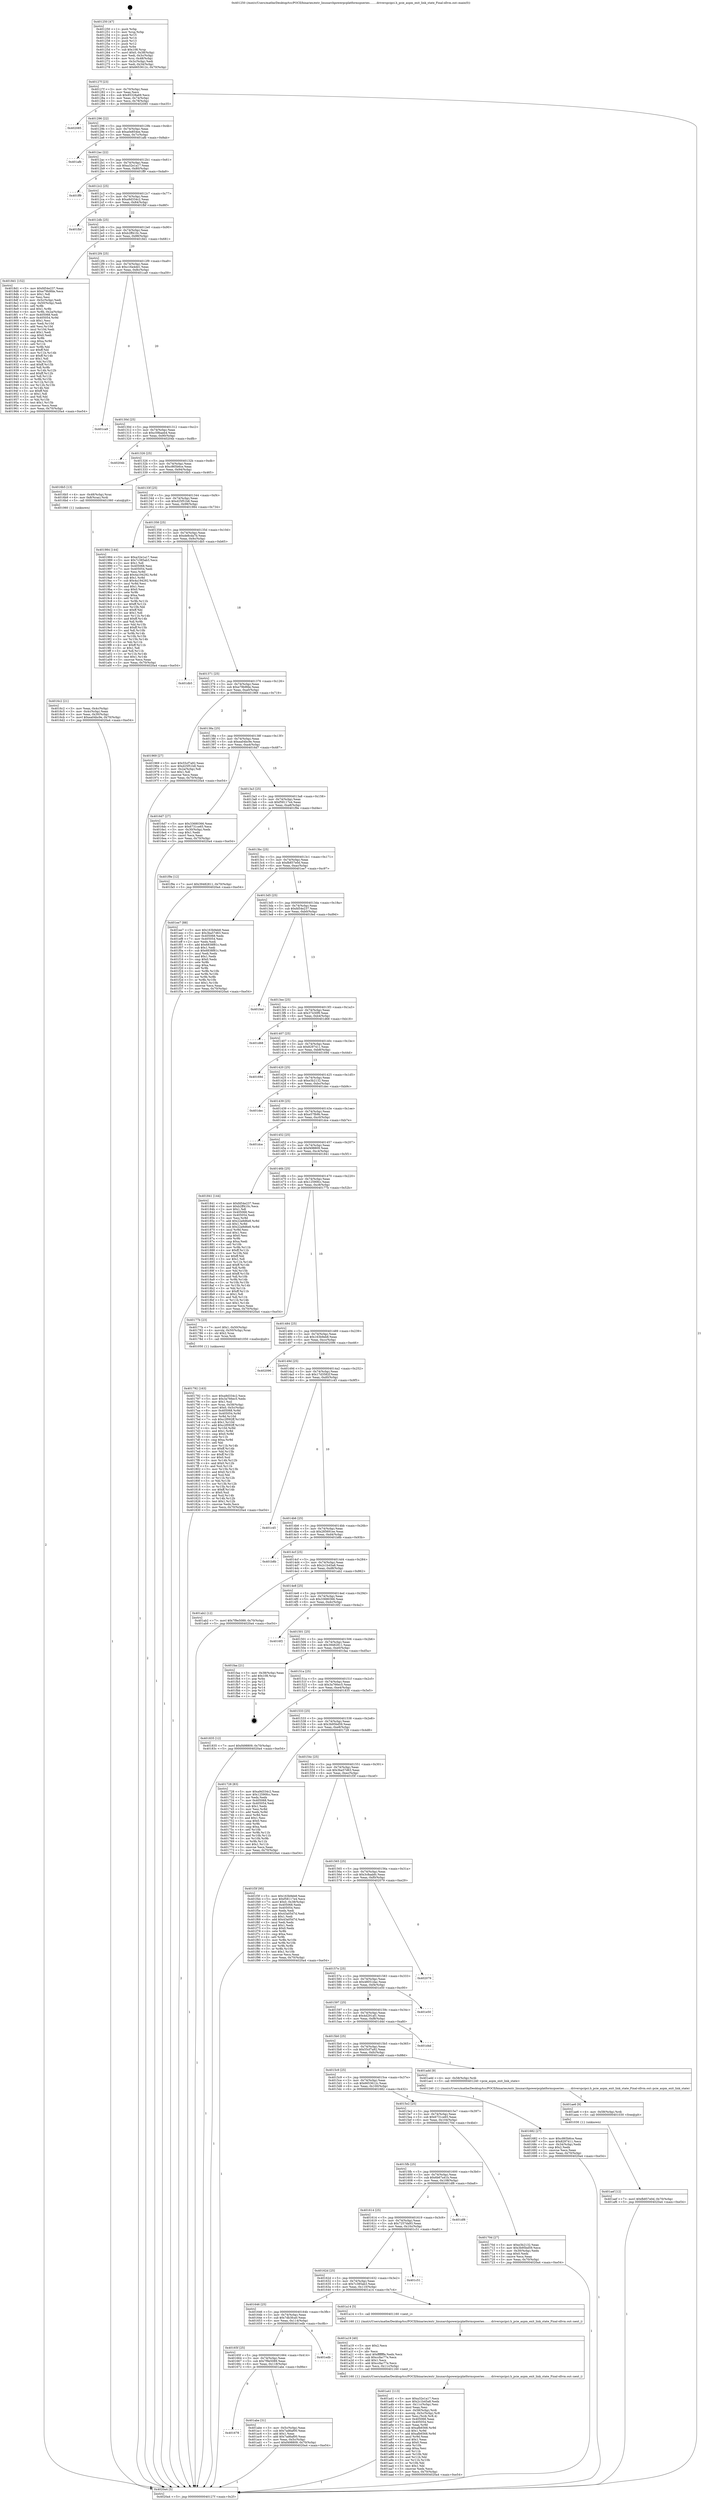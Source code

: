 digraph "0x401250" {
  label = "0x401250 (/mnt/c/Users/mathe/Desktop/tcc/POCII/binaries/extr_linuxarchpowerpcplatformspseries........driverspcipci.h_pcie_aspm_exit_link_state_Final-ollvm.out::main(0))"
  labelloc = "t"
  node[shape=record]

  Entry [label="",width=0.3,height=0.3,shape=circle,fillcolor=black,style=filled]
  "0x40127f" [label="{
     0x40127f [23]\l
     | [instrs]\l
     &nbsp;&nbsp;0x40127f \<+3\>: mov -0x70(%rbp),%eax\l
     &nbsp;&nbsp;0x401282 \<+2\>: mov %eax,%ecx\l
     &nbsp;&nbsp;0x401284 \<+6\>: sub $0x85328a69,%ecx\l
     &nbsp;&nbsp;0x40128a \<+3\>: mov %eax,-0x74(%rbp)\l
     &nbsp;&nbsp;0x40128d \<+3\>: mov %ecx,-0x78(%rbp)\l
     &nbsp;&nbsp;0x401290 \<+6\>: je 0000000000402085 \<main+0xe35\>\l
  }"]
  "0x402085" [label="{
     0x402085\l
  }", style=dashed]
  "0x401296" [label="{
     0x401296 [22]\l
     | [instrs]\l
     &nbsp;&nbsp;0x401296 \<+5\>: jmp 000000000040129b \<main+0x4b\>\l
     &nbsp;&nbsp;0x40129b \<+3\>: mov -0x74(%rbp),%eax\l
     &nbsp;&nbsp;0x40129e \<+5\>: sub $0xa0e854ee,%eax\l
     &nbsp;&nbsp;0x4012a3 \<+3\>: mov %eax,-0x7c(%rbp)\l
     &nbsp;&nbsp;0x4012a6 \<+6\>: je 0000000000401afb \<main+0x8ab\>\l
  }"]
  Exit [label="",width=0.3,height=0.3,shape=circle,fillcolor=black,style=filled,peripheries=2]
  "0x401afb" [label="{
     0x401afb\l
  }", style=dashed]
  "0x4012ac" [label="{
     0x4012ac [22]\l
     | [instrs]\l
     &nbsp;&nbsp;0x4012ac \<+5\>: jmp 00000000004012b1 \<main+0x61\>\l
     &nbsp;&nbsp;0x4012b1 \<+3\>: mov -0x74(%rbp),%eax\l
     &nbsp;&nbsp;0x4012b4 \<+5\>: sub $0xa32e1a17,%eax\l
     &nbsp;&nbsp;0x4012b9 \<+3\>: mov %eax,-0x80(%rbp)\l
     &nbsp;&nbsp;0x4012bc \<+6\>: je 0000000000401ff9 \<main+0xda9\>\l
  }"]
  "0x401aef" [label="{
     0x401aef [12]\l
     | [instrs]\l
     &nbsp;&nbsp;0x401aef \<+7\>: movl $0xfb857e0d,-0x70(%rbp)\l
     &nbsp;&nbsp;0x401af6 \<+5\>: jmp 00000000004020a4 \<main+0xe54\>\l
  }"]
  "0x401ff9" [label="{
     0x401ff9\l
  }", style=dashed]
  "0x4012c2" [label="{
     0x4012c2 [25]\l
     | [instrs]\l
     &nbsp;&nbsp;0x4012c2 \<+5\>: jmp 00000000004012c7 \<main+0x77\>\l
     &nbsp;&nbsp;0x4012c7 \<+3\>: mov -0x74(%rbp),%eax\l
     &nbsp;&nbsp;0x4012ca \<+5\>: sub $0xa9d334c2,%eax\l
     &nbsp;&nbsp;0x4012cf \<+6\>: mov %eax,-0x84(%rbp)\l
     &nbsp;&nbsp;0x4012d5 \<+6\>: je 0000000000401fbf \<main+0xd6f\>\l
  }"]
  "0x401ae6" [label="{
     0x401ae6 [9]\l
     | [instrs]\l
     &nbsp;&nbsp;0x401ae6 \<+4\>: mov -0x58(%rbp),%rdi\l
     &nbsp;&nbsp;0x401aea \<+5\>: call 0000000000401030 \<free@plt\>\l
     | [calls]\l
     &nbsp;&nbsp;0x401030 \{1\} (unknown)\l
  }"]
  "0x401fbf" [label="{
     0x401fbf\l
  }", style=dashed]
  "0x4012db" [label="{
     0x4012db [25]\l
     | [instrs]\l
     &nbsp;&nbsp;0x4012db \<+5\>: jmp 00000000004012e0 \<main+0x90\>\l
     &nbsp;&nbsp;0x4012e0 \<+3\>: mov -0x74(%rbp),%eax\l
     &nbsp;&nbsp;0x4012e3 \<+5\>: sub $0xb2ff410c,%eax\l
     &nbsp;&nbsp;0x4012e8 \<+6\>: mov %eax,-0x88(%rbp)\l
     &nbsp;&nbsp;0x4012ee \<+6\>: je 00000000004018d1 \<main+0x681\>\l
  }"]
  "0x401678" [label="{
     0x401678\l
  }", style=dashed]
  "0x4018d1" [label="{
     0x4018d1 [152]\l
     | [instrs]\l
     &nbsp;&nbsp;0x4018d1 \<+5\>: mov $0xfd54e237,%eax\l
     &nbsp;&nbsp;0x4018d6 \<+5\>: mov $0xe79b9fde,%ecx\l
     &nbsp;&nbsp;0x4018db \<+2\>: mov $0x1,%dl\l
     &nbsp;&nbsp;0x4018dd \<+2\>: xor %esi,%esi\l
     &nbsp;&nbsp;0x4018df \<+3\>: mov -0x5c(%rbp),%edi\l
     &nbsp;&nbsp;0x4018e2 \<+3\>: cmp -0x50(%rbp),%edi\l
     &nbsp;&nbsp;0x4018e5 \<+4\>: setl %r8b\l
     &nbsp;&nbsp;0x4018e9 \<+4\>: and $0x1,%r8b\l
     &nbsp;&nbsp;0x4018ed \<+4\>: mov %r8b,-0x2a(%rbp)\l
     &nbsp;&nbsp;0x4018f1 \<+7\>: mov 0x405068,%edi\l
     &nbsp;&nbsp;0x4018f8 \<+8\>: mov 0x405054,%r9d\l
     &nbsp;&nbsp;0x401900 \<+3\>: sub $0x1,%esi\l
     &nbsp;&nbsp;0x401903 \<+3\>: mov %edi,%r10d\l
     &nbsp;&nbsp;0x401906 \<+3\>: add %esi,%r10d\l
     &nbsp;&nbsp;0x401909 \<+4\>: imul %r10d,%edi\l
     &nbsp;&nbsp;0x40190d \<+3\>: and $0x1,%edi\l
     &nbsp;&nbsp;0x401910 \<+3\>: cmp $0x0,%edi\l
     &nbsp;&nbsp;0x401913 \<+4\>: sete %r8b\l
     &nbsp;&nbsp;0x401917 \<+4\>: cmp $0xa,%r9d\l
     &nbsp;&nbsp;0x40191b \<+4\>: setl %r11b\l
     &nbsp;&nbsp;0x40191f \<+3\>: mov %r8b,%bl\l
     &nbsp;&nbsp;0x401922 \<+3\>: xor $0xff,%bl\l
     &nbsp;&nbsp;0x401925 \<+3\>: mov %r11b,%r14b\l
     &nbsp;&nbsp;0x401928 \<+4\>: xor $0xff,%r14b\l
     &nbsp;&nbsp;0x40192c \<+3\>: xor $0x1,%dl\l
     &nbsp;&nbsp;0x40192f \<+3\>: mov %bl,%r15b\l
     &nbsp;&nbsp;0x401932 \<+4\>: and $0xff,%r15b\l
     &nbsp;&nbsp;0x401936 \<+3\>: and %dl,%r8b\l
     &nbsp;&nbsp;0x401939 \<+3\>: mov %r14b,%r12b\l
     &nbsp;&nbsp;0x40193c \<+4\>: and $0xff,%r12b\l
     &nbsp;&nbsp;0x401940 \<+3\>: and %dl,%r11b\l
     &nbsp;&nbsp;0x401943 \<+3\>: or %r8b,%r15b\l
     &nbsp;&nbsp;0x401946 \<+3\>: or %r11b,%r12b\l
     &nbsp;&nbsp;0x401949 \<+3\>: xor %r12b,%r15b\l
     &nbsp;&nbsp;0x40194c \<+3\>: or %r14b,%bl\l
     &nbsp;&nbsp;0x40194f \<+3\>: xor $0xff,%bl\l
     &nbsp;&nbsp;0x401952 \<+3\>: or $0x1,%dl\l
     &nbsp;&nbsp;0x401955 \<+2\>: and %dl,%bl\l
     &nbsp;&nbsp;0x401957 \<+3\>: or %bl,%r15b\l
     &nbsp;&nbsp;0x40195a \<+4\>: test $0x1,%r15b\l
     &nbsp;&nbsp;0x40195e \<+3\>: cmovne %ecx,%eax\l
     &nbsp;&nbsp;0x401961 \<+3\>: mov %eax,-0x70(%rbp)\l
     &nbsp;&nbsp;0x401964 \<+5\>: jmp 00000000004020a4 \<main+0xe54\>\l
  }"]
  "0x4012f4" [label="{
     0x4012f4 [25]\l
     | [instrs]\l
     &nbsp;&nbsp;0x4012f4 \<+5\>: jmp 00000000004012f9 \<main+0xa9\>\l
     &nbsp;&nbsp;0x4012f9 \<+3\>: mov -0x74(%rbp),%eax\l
     &nbsp;&nbsp;0x4012fc \<+5\>: sub $0xc16a4dd1,%eax\l
     &nbsp;&nbsp;0x401301 \<+6\>: mov %eax,-0x8c(%rbp)\l
     &nbsp;&nbsp;0x401307 \<+6\>: je 0000000000401ca9 \<main+0xa59\>\l
  }"]
  "0x401abe" [label="{
     0x401abe [31]\l
     | [instrs]\l
     &nbsp;&nbsp;0x401abe \<+3\>: mov -0x5c(%rbp),%eax\l
     &nbsp;&nbsp;0x401ac1 \<+5\>: sub $0x7ad6af00,%eax\l
     &nbsp;&nbsp;0x401ac6 \<+3\>: add $0x1,%eax\l
     &nbsp;&nbsp;0x401ac9 \<+5\>: add $0x7ad6af00,%eax\l
     &nbsp;&nbsp;0x401ace \<+3\>: mov %eax,-0x5c(%rbp)\l
     &nbsp;&nbsp;0x401ad1 \<+7\>: movl $0xf498809,-0x70(%rbp)\l
     &nbsp;&nbsp;0x401ad8 \<+5\>: jmp 00000000004020a4 \<main+0xe54\>\l
  }"]
  "0x401ca9" [label="{
     0x401ca9\l
  }", style=dashed]
  "0x40130d" [label="{
     0x40130d [25]\l
     | [instrs]\l
     &nbsp;&nbsp;0x40130d \<+5\>: jmp 0000000000401312 \<main+0xc2\>\l
     &nbsp;&nbsp;0x401312 \<+3\>: mov -0x74(%rbp),%eax\l
     &nbsp;&nbsp;0x401315 \<+5\>: sub $0xc59baeb4,%eax\l
     &nbsp;&nbsp;0x40131a \<+6\>: mov %eax,-0x90(%rbp)\l
     &nbsp;&nbsp;0x401320 \<+6\>: je 000000000040204b \<main+0xdfb\>\l
  }"]
  "0x40165f" [label="{
     0x40165f [25]\l
     | [instrs]\l
     &nbsp;&nbsp;0x40165f \<+5\>: jmp 0000000000401664 \<main+0x414\>\l
     &nbsp;&nbsp;0x401664 \<+3\>: mov -0x74(%rbp),%eax\l
     &nbsp;&nbsp;0x401667 \<+5\>: sub $0x7f9e5089,%eax\l
     &nbsp;&nbsp;0x40166c \<+6\>: mov %eax,-0x118(%rbp)\l
     &nbsp;&nbsp;0x401672 \<+6\>: je 0000000000401abe \<main+0x86e\>\l
  }"]
  "0x40204b" [label="{
     0x40204b\l
  }", style=dashed]
  "0x401326" [label="{
     0x401326 [25]\l
     | [instrs]\l
     &nbsp;&nbsp;0x401326 \<+5\>: jmp 000000000040132b \<main+0xdb\>\l
     &nbsp;&nbsp;0x40132b \<+3\>: mov -0x74(%rbp),%eax\l
     &nbsp;&nbsp;0x40132e \<+5\>: sub $0xc865b6ce,%eax\l
     &nbsp;&nbsp;0x401333 \<+6\>: mov %eax,-0x94(%rbp)\l
     &nbsp;&nbsp;0x401339 \<+6\>: je 00000000004016b5 \<main+0x465\>\l
  }"]
  "0x401edb" [label="{
     0x401edb\l
  }", style=dashed]
  "0x4016b5" [label="{
     0x4016b5 [13]\l
     | [instrs]\l
     &nbsp;&nbsp;0x4016b5 \<+4\>: mov -0x48(%rbp),%rax\l
     &nbsp;&nbsp;0x4016b9 \<+4\>: mov 0x8(%rax),%rdi\l
     &nbsp;&nbsp;0x4016bd \<+5\>: call 0000000000401060 \<atoi@plt\>\l
     | [calls]\l
     &nbsp;&nbsp;0x401060 \{1\} (unknown)\l
  }"]
  "0x40133f" [label="{
     0x40133f [25]\l
     | [instrs]\l
     &nbsp;&nbsp;0x40133f \<+5\>: jmp 0000000000401344 \<main+0xf4\>\l
     &nbsp;&nbsp;0x401344 \<+3\>: mov -0x74(%rbp),%eax\l
     &nbsp;&nbsp;0x401347 \<+5\>: sub $0xd25f51b8,%eax\l
     &nbsp;&nbsp;0x40134c \<+6\>: mov %eax,-0x98(%rbp)\l
     &nbsp;&nbsp;0x401352 \<+6\>: je 0000000000401984 \<main+0x734\>\l
  }"]
  "0x401a41" [label="{
     0x401a41 [113]\l
     | [instrs]\l
     &nbsp;&nbsp;0x401a41 \<+5\>: mov $0xa32e1a17,%ecx\l
     &nbsp;&nbsp;0x401a46 \<+5\>: mov $0x2c1b45a8,%edx\l
     &nbsp;&nbsp;0x401a4b \<+6\>: mov -0x11c(%rbp),%esi\l
     &nbsp;&nbsp;0x401a51 \<+3\>: imul %eax,%esi\l
     &nbsp;&nbsp;0x401a54 \<+4\>: mov -0x58(%rbp),%rdi\l
     &nbsp;&nbsp;0x401a58 \<+4\>: movslq -0x5c(%rbp),%r8\l
     &nbsp;&nbsp;0x401a5c \<+4\>: mov %esi,(%rdi,%r8,4)\l
     &nbsp;&nbsp;0x401a60 \<+7\>: mov 0x405068,%eax\l
     &nbsp;&nbsp;0x401a67 \<+7\>: mov 0x405054,%esi\l
     &nbsp;&nbsp;0x401a6e \<+3\>: mov %eax,%r9d\l
     &nbsp;&nbsp;0x401a71 \<+7\>: sub $0xafb6568,%r9d\l
     &nbsp;&nbsp;0x401a78 \<+4\>: sub $0x1,%r9d\l
     &nbsp;&nbsp;0x401a7c \<+7\>: add $0xafb6568,%r9d\l
     &nbsp;&nbsp;0x401a83 \<+4\>: imul %r9d,%eax\l
     &nbsp;&nbsp;0x401a87 \<+3\>: and $0x1,%eax\l
     &nbsp;&nbsp;0x401a8a \<+3\>: cmp $0x0,%eax\l
     &nbsp;&nbsp;0x401a8d \<+4\>: sete %r10b\l
     &nbsp;&nbsp;0x401a91 \<+3\>: cmp $0xa,%esi\l
     &nbsp;&nbsp;0x401a94 \<+4\>: setl %r11b\l
     &nbsp;&nbsp;0x401a98 \<+3\>: mov %r10b,%bl\l
     &nbsp;&nbsp;0x401a9b \<+3\>: and %r11b,%bl\l
     &nbsp;&nbsp;0x401a9e \<+3\>: xor %r11b,%r10b\l
     &nbsp;&nbsp;0x401aa1 \<+3\>: or %r10b,%bl\l
     &nbsp;&nbsp;0x401aa4 \<+3\>: test $0x1,%bl\l
     &nbsp;&nbsp;0x401aa7 \<+3\>: cmovne %edx,%ecx\l
     &nbsp;&nbsp;0x401aaa \<+3\>: mov %ecx,-0x70(%rbp)\l
     &nbsp;&nbsp;0x401aad \<+5\>: jmp 00000000004020a4 \<main+0xe54\>\l
  }"]
  "0x401984" [label="{
     0x401984 [144]\l
     | [instrs]\l
     &nbsp;&nbsp;0x401984 \<+5\>: mov $0xa32e1a17,%eax\l
     &nbsp;&nbsp;0x401989 \<+5\>: mov $0x7c385ab3,%ecx\l
     &nbsp;&nbsp;0x40198e \<+2\>: mov $0x1,%dl\l
     &nbsp;&nbsp;0x401990 \<+7\>: mov 0x405068,%esi\l
     &nbsp;&nbsp;0x401997 \<+7\>: mov 0x405054,%edi\l
     &nbsp;&nbsp;0x40199e \<+3\>: mov %esi,%r8d\l
     &nbsp;&nbsp;0x4019a1 \<+7\>: add $0x4a194292,%r8d\l
     &nbsp;&nbsp;0x4019a8 \<+4\>: sub $0x1,%r8d\l
     &nbsp;&nbsp;0x4019ac \<+7\>: sub $0x4a194292,%r8d\l
     &nbsp;&nbsp;0x4019b3 \<+4\>: imul %r8d,%esi\l
     &nbsp;&nbsp;0x4019b7 \<+3\>: and $0x1,%esi\l
     &nbsp;&nbsp;0x4019ba \<+3\>: cmp $0x0,%esi\l
     &nbsp;&nbsp;0x4019bd \<+4\>: sete %r9b\l
     &nbsp;&nbsp;0x4019c1 \<+3\>: cmp $0xa,%edi\l
     &nbsp;&nbsp;0x4019c4 \<+4\>: setl %r10b\l
     &nbsp;&nbsp;0x4019c8 \<+3\>: mov %r9b,%r11b\l
     &nbsp;&nbsp;0x4019cb \<+4\>: xor $0xff,%r11b\l
     &nbsp;&nbsp;0x4019cf \<+3\>: mov %r10b,%bl\l
     &nbsp;&nbsp;0x4019d2 \<+3\>: xor $0xff,%bl\l
     &nbsp;&nbsp;0x4019d5 \<+3\>: xor $0x1,%dl\l
     &nbsp;&nbsp;0x4019d8 \<+3\>: mov %r11b,%r14b\l
     &nbsp;&nbsp;0x4019db \<+4\>: and $0xff,%r14b\l
     &nbsp;&nbsp;0x4019df \<+3\>: and %dl,%r9b\l
     &nbsp;&nbsp;0x4019e2 \<+3\>: mov %bl,%r15b\l
     &nbsp;&nbsp;0x4019e5 \<+4\>: and $0xff,%r15b\l
     &nbsp;&nbsp;0x4019e9 \<+3\>: and %dl,%r10b\l
     &nbsp;&nbsp;0x4019ec \<+3\>: or %r9b,%r14b\l
     &nbsp;&nbsp;0x4019ef \<+3\>: or %r10b,%r15b\l
     &nbsp;&nbsp;0x4019f2 \<+3\>: xor %r15b,%r14b\l
     &nbsp;&nbsp;0x4019f5 \<+3\>: or %bl,%r11b\l
     &nbsp;&nbsp;0x4019f8 \<+4\>: xor $0xff,%r11b\l
     &nbsp;&nbsp;0x4019fc \<+3\>: or $0x1,%dl\l
     &nbsp;&nbsp;0x4019ff \<+3\>: and %dl,%r11b\l
     &nbsp;&nbsp;0x401a02 \<+3\>: or %r11b,%r14b\l
     &nbsp;&nbsp;0x401a05 \<+4\>: test $0x1,%r14b\l
     &nbsp;&nbsp;0x401a09 \<+3\>: cmovne %ecx,%eax\l
     &nbsp;&nbsp;0x401a0c \<+3\>: mov %eax,-0x70(%rbp)\l
     &nbsp;&nbsp;0x401a0f \<+5\>: jmp 00000000004020a4 \<main+0xe54\>\l
  }"]
  "0x401358" [label="{
     0x401358 [25]\l
     | [instrs]\l
     &nbsp;&nbsp;0x401358 \<+5\>: jmp 000000000040135d \<main+0x10d\>\l
     &nbsp;&nbsp;0x40135d \<+3\>: mov -0x74(%rbp),%eax\l
     &nbsp;&nbsp;0x401360 \<+5\>: sub $0xde8cda7b,%eax\l
     &nbsp;&nbsp;0x401365 \<+6\>: mov %eax,-0x9c(%rbp)\l
     &nbsp;&nbsp;0x40136b \<+6\>: je 0000000000401db5 \<main+0xb65\>\l
  }"]
  "0x401a19" [label="{
     0x401a19 [40]\l
     | [instrs]\l
     &nbsp;&nbsp;0x401a19 \<+5\>: mov $0x2,%ecx\l
     &nbsp;&nbsp;0x401a1e \<+1\>: cltd\l
     &nbsp;&nbsp;0x401a1f \<+2\>: idiv %ecx\l
     &nbsp;&nbsp;0x401a21 \<+6\>: imul $0xfffffffe,%edx,%ecx\l
     &nbsp;&nbsp;0x401a27 \<+6\>: sub $0xccfac77e,%ecx\l
     &nbsp;&nbsp;0x401a2d \<+3\>: add $0x1,%ecx\l
     &nbsp;&nbsp;0x401a30 \<+6\>: add $0xccfac77e,%ecx\l
     &nbsp;&nbsp;0x401a36 \<+6\>: mov %ecx,-0x11c(%rbp)\l
     &nbsp;&nbsp;0x401a3c \<+5\>: call 0000000000401160 \<next_i\>\l
     | [calls]\l
     &nbsp;&nbsp;0x401160 \{1\} (/mnt/c/Users/mathe/Desktop/tcc/POCII/binaries/extr_linuxarchpowerpcplatformspseries........driverspcipci.h_pcie_aspm_exit_link_state_Final-ollvm.out::next_i)\l
  }"]
  "0x401db5" [label="{
     0x401db5\l
  }", style=dashed]
  "0x401371" [label="{
     0x401371 [25]\l
     | [instrs]\l
     &nbsp;&nbsp;0x401371 \<+5\>: jmp 0000000000401376 \<main+0x126\>\l
     &nbsp;&nbsp;0x401376 \<+3\>: mov -0x74(%rbp),%eax\l
     &nbsp;&nbsp;0x401379 \<+5\>: sub $0xe79b9fde,%eax\l
     &nbsp;&nbsp;0x40137e \<+6\>: mov %eax,-0xa0(%rbp)\l
     &nbsp;&nbsp;0x401384 \<+6\>: je 0000000000401969 \<main+0x719\>\l
  }"]
  "0x401646" [label="{
     0x401646 [25]\l
     | [instrs]\l
     &nbsp;&nbsp;0x401646 \<+5\>: jmp 000000000040164b \<main+0x3fb\>\l
     &nbsp;&nbsp;0x40164b \<+3\>: mov -0x74(%rbp),%eax\l
     &nbsp;&nbsp;0x40164e \<+5\>: sub $0x7db3fca0,%eax\l
     &nbsp;&nbsp;0x401653 \<+6\>: mov %eax,-0x114(%rbp)\l
     &nbsp;&nbsp;0x401659 \<+6\>: je 0000000000401edb \<main+0xc8b\>\l
  }"]
  "0x401969" [label="{
     0x401969 [27]\l
     | [instrs]\l
     &nbsp;&nbsp;0x401969 \<+5\>: mov $0x55cf7a92,%eax\l
     &nbsp;&nbsp;0x40196e \<+5\>: mov $0xd25f51b8,%ecx\l
     &nbsp;&nbsp;0x401973 \<+3\>: mov -0x2a(%rbp),%dl\l
     &nbsp;&nbsp;0x401976 \<+3\>: test $0x1,%dl\l
     &nbsp;&nbsp;0x401979 \<+3\>: cmovne %ecx,%eax\l
     &nbsp;&nbsp;0x40197c \<+3\>: mov %eax,-0x70(%rbp)\l
     &nbsp;&nbsp;0x40197f \<+5\>: jmp 00000000004020a4 \<main+0xe54\>\l
  }"]
  "0x40138a" [label="{
     0x40138a [25]\l
     | [instrs]\l
     &nbsp;&nbsp;0x40138a \<+5\>: jmp 000000000040138f \<main+0x13f\>\l
     &nbsp;&nbsp;0x40138f \<+3\>: mov -0x74(%rbp),%eax\l
     &nbsp;&nbsp;0x401392 \<+5\>: sub $0xea04bc9e,%eax\l
     &nbsp;&nbsp;0x401397 \<+6\>: mov %eax,-0xa4(%rbp)\l
     &nbsp;&nbsp;0x40139d \<+6\>: je 00000000004016d7 \<main+0x487\>\l
  }"]
  "0x401a14" [label="{
     0x401a14 [5]\l
     | [instrs]\l
     &nbsp;&nbsp;0x401a14 \<+5\>: call 0000000000401160 \<next_i\>\l
     | [calls]\l
     &nbsp;&nbsp;0x401160 \{1\} (/mnt/c/Users/mathe/Desktop/tcc/POCII/binaries/extr_linuxarchpowerpcplatformspseries........driverspcipci.h_pcie_aspm_exit_link_state_Final-ollvm.out::next_i)\l
  }"]
  "0x4016d7" [label="{
     0x4016d7 [27]\l
     | [instrs]\l
     &nbsp;&nbsp;0x4016d7 \<+5\>: mov $0x33680366,%eax\l
     &nbsp;&nbsp;0x4016dc \<+5\>: mov $0x6731ce65,%ecx\l
     &nbsp;&nbsp;0x4016e1 \<+3\>: mov -0x30(%rbp),%edx\l
     &nbsp;&nbsp;0x4016e4 \<+3\>: cmp $0x1,%edx\l
     &nbsp;&nbsp;0x4016e7 \<+3\>: cmovl %ecx,%eax\l
     &nbsp;&nbsp;0x4016ea \<+3\>: mov %eax,-0x70(%rbp)\l
     &nbsp;&nbsp;0x4016ed \<+5\>: jmp 00000000004020a4 \<main+0xe54\>\l
  }"]
  "0x4013a3" [label="{
     0x4013a3 [25]\l
     | [instrs]\l
     &nbsp;&nbsp;0x4013a3 \<+5\>: jmp 00000000004013a8 \<main+0x158\>\l
     &nbsp;&nbsp;0x4013a8 \<+3\>: mov -0x74(%rbp),%eax\l
     &nbsp;&nbsp;0x4013ab \<+5\>: sub $0xf58117e4,%eax\l
     &nbsp;&nbsp;0x4013b0 \<+6\>: mov %eax,-0xa8(%rbp)\l
     &nbsp;&nbsp;0x4013b6 \<+6\>: je 0000000000401f9e \<main+0xd4e\>\l
  }"]
  "0x40162d" [label="{
     0x40162d [25]\l
     | [instrs]\l
     &nbsp;&nbsp;0x40162d \<+5\>: jmp 0000000000401632 \<main+0x3e2\>\l
     &nbsp;&nbsp;0x401632 \<+3\>: mov -0x74(%rbp),%eax\l
     &nbsp;&nbsp;0x401635 \<+5\>: sub $0x7c385ab3,%eax\l
     &nbsp;&nbsp;0x40163a \<+6\>: mov %eax,-0x110(%rbp)\l
     &nbsp;&nbsp;0x401640 \<+6\>: je 0000000000401a14 \<main+0x7c4\>\l
  }"]
  "0x401f9e" [label="{
     0x401f9e [12]\l
     | [instrs]\l
     &nbsp;&nbsp;0x401f9e \<+7\>: movl $0x39482811,-0x70(%rbp)\l
     &nbsp;&nbsp;0x401fa5 \<+5\>: jmp 00000000004020a4 \<main+0xe54\>\l
  }"]
  "0x4013bc" [label="{
     0x4013bc [25]\l
     | [instrs]\l
     &nbsp;&nbsp;0x4013bc \<+5\>: jmp 00000000004013c1 \<main+0x171\>\l
     &nbsp;&nbsp;0x4013c1 \<+3\>: mov -0x74(%rbp),%eax\l
     &nbsp;&nbsp;0x4013c4 \<+5\>: sub $0xfb857e0d,%eax\l
     &nbsp;&nbsp;0x4013c9 \<+6\>: mov %eax,-0xac(%rbp)\l
     &nbsp;&nbsp;0x4013cf \<+6\>: je 0000000000401ee7 \<main+0xc97\>\l
  }"]
  "0x401c51" [label="{
     0x401c51\l
  }", style=dashed]
  "0x401ee7" [label="{
     0x401ee7 [88]\l
     | [instrs]\l
     &nbsp;&nbsp;0x401ee7 \<+5\>: mov $0x163b9eb8,%eax\l
     &nbsp;&nbsp;0x401eec \<+5\>: mov $0x3ba57d63,%ecx\l
     &nbsp;&nbsp;0x401ef1 \<+7\>: mov 0x405068,%edx\l
     &nbsp;&nbsp;0x401ef8 \<+7\>: mov 0x405054,%esi\l
     &nbsp;&nbsp;0x401eff \<+2\>: mov %edx,%edi\l
     &nbsp;&nbsp;0x401f01 \<+6\>: add $0x6838f81c,%edi\l
     &nbsp;&nbsp;0x401f07 \<+3\>: sub $0x1,%edi\l
     &nbsp;&nbsp;0x401f0a \<+6\>: sub $0x6838f81c,%edi\l
     &nbsp;&nbsp;0x401f10 \<+3\>: imul %edi,%edx\l
     &nbsp;&nbsp;0x401f13 \<+3\>: and $0x1,%edx\l
     &nbsp;&nbsp;0x401f16 \<+3\>: cmp $0x0,%edx\l
     &nbsp;&nbsp;0x401f19 \<+4\>: sete %r8b\l
     &nbsp;&nbsp;0x401f1d \<+3\>: cmp $0xa,%esi\l
     &nbsp;&nbsp;0x401f20 \<+4\>: setl %r9b\l
     &nbsp;&nbsp;0x401f24 \<+3\>: mov %r8b,%r10b\l
     &nbsp;&nbsp;0x401f27 \<+3\>: and %r9b,%r10b\l
     &nbsp;&nbsp;0x401f2a \<+3\>: xor %r9b,%r8b\l
     &nbsp;&nbsp;0x401f2d \<+3\>: or %r8b,%r10b\l
     &nbsp;&nbsp;0x401f30 \<+4\>: test $0x1,%r10b\l
     &nbsp;&nbsp;0x401f34 \<+3\>: cmovne %ecx,%eax\l
     &nbsp;&nbsp;0x401f37 \<+3\>: mov %eax,-0x70(%rbp)\l
     &nbsp;&nbsp;0x401f3a \<+5\>: jmp 00000000004020a4 \<main+0xe54\>\l
  }"]
  "0x4013d5" [label="{
     0x4013d5 [25]\l
     | [instrs]\l
     &nbsp;&nbsp;0x4013d5 \<+5\>: jmp 00000000004013da \<main+0x18a\>\l
     &nbsp;&nbsp;0x4013da \<+3\>: mov -0x74(%rbp),%eax\l
     &nbsp;&nbsp;0x4013dd \<+5\>: sub $0xfd54e237,%eax\l
     &nbsp;&nbsp;0x4013e2 \<+6\>: mov %eax,-0xb0(%rbp)\l
     &nbsp;&nbsp;0x4013e8 \<+6\>: je 0000000000401fed \<main+0xd9d\>\l
  }"]
  "0x401614" [label="{
     0x401614 [25]\l
     | [instrs]\l
     &nbsp;&nbsp;0x401614 \<+5\>: jmp 0000000000401619 \<main+0x3c9\>\l
     &nbsp;&nbsp;0x401619 \<+3\>: mov -0x74(%rbp),%eax\l
     &nbsp;&nbsp;0x40161c \<+5\>: sub $0x7257da93,%eax\l
     &nbsp;&nbsp;0x401621 \<+6\>: mov %eax,-0x10c(%rbp)\l
     &nbsp;&nbsp;0x401627 \<+6\>: je 0000000000401c51 \<main+0xa01\>\l
  }"]
  "0x401fed" [label="{
     0x401fed\l
  }", style=dashed]
  "0x4013ee" [label="{
     0x4013ee [25]\l
     | [instrs]\l
     &nbsp;&nbsp;0x4013ee \<+5\>: jmp 00000000004013f3 \<main+0x1a3\>\l
     &nbsp;&nbsp;0x4013f3 \<+3\>: mov -0x74(%rbp),%eax\l
     &nbsp;&nbsp;0x4013f6 \<+5\>: sub $0x37430f9,%eax\l
     &nbsp;&nbsp;0x4013fb \<+6\>: mov %eax,-0xb4(%rbp)\l
     &nbsp;&nbsp;0x401401 \<+6\>: je 0000000000401d68 \<main+0xb18\>\l
  }"]
  "0x401df8" [label="{
     0x401df8\l
  }", style=dashed]
  "0x401d68" [label="{
     0x401d68\l
  }", style=dashed]
  "0x401407" [label="{
     0x401407 [25]\l
     | [instrs]\l
     &nbsp;&nbsp;0x401407 \<+5\>: jmp 000000000040140c \<main+0x1bc\>\l
     &nbsp;&nbsp;0x40140c \<+3\>: mov -0x74(%rbp),%eax\l
     &nbsp;&nbsp;0x40140f \<+5\>: sub $0x8297411,%eax\l
     &nbsp;&nbsp;0x401414 \<+6\>: mov %eax,-0xb8(%rbp)\l
     &nbsp;&nbsp;0x40141a \<+6\>: je 000000000040169d \<main+0x44d\>\l
  }"]
  "0x401792" [label="{
     0x401792 [163]\l
     | [instrs]\l
     &nbsp;&nbsp;0x401792 \<+5\>: mov $0xa9d334c2,%ecx\l
     &nbsp;&nbsp;0x401797 \<+5\>: mov $0x3a766ec5,%edx\l
     &nbsp;&nbsp;0x40179c \<+3\>: mov $0x1,%sil\l
     &nbsp;&nbsp;0x40179f \<+4\>: mov %rax,-0x58(%rbp)\l
     &nbsp;&nbsp;0x4017a3 \<+7\>: movl $0x0,-0x5c(%rbp)\l
     &nbsp;&nbsp;0x4017aa \<+8\>: mov 0x405068,%r8d\l
     &nbsp;&nbsp;0x4017b2 \<+8\>: mov 0x405054,%r9d\l
     &nbsp;&nbsp;0x4017ba \<+3\>: mov %r8d,%r10d\l
     &nbsp;&nbsp;0x4017bd \<+7\>: sub $0xc2f092ff,%r10d\l
     &nbsp;&nbsp;0x4017c4 \<+4\>: sub $0x1,%r10d\l
     &nbsp;&nbsp;0x4017c8 \<+7\>: add $0xc2f092ff,%r10d\l
     &nbsp;&nbsp;0x4017cf \<+4\>: imul %r10d,%r8d\l
     &nbsp;&nbsp;0x4017d3 \<+4\>: and $0x1,%r8d\l
     &nbsp;&nbsp;0x4017d7 \<+4\>: cmp $0x0,%r8d\l
     &nbsp;&nbsp;0x4017db \<+4\>: sete %r11b\l
     &nbsp;&nbsp;0x4017df \<+4\>: cmp $0xa,%r9d\l
     &nbsp;&nbsp;0x4017e3 \<+3\>: setl %bl\l
     &nbsp;&nbsp;0x4017e6 \<+3\>: mov %r11b,%r14b\l
     &nbsp;&nbsp;0x4017e9 \<+4\>: xor $0xff,%r14b\l
     &nbsp;&nbsp;0x4017ed \<+3\>: mov %bl,%r15b\l
     &nbsp;&nbsp;0x4017f0 \<+4\>: xor $0xff,%r15b\l
     &nbsp;&nbsp;0x4017f4 \<+4\>: xor $0x0,%sil\l
     &nbsp;&nbsp;0x4017f8 \<+3\>: mov %r14b,%r12b\l
     &nbsp;&nbsp;0x4017fb \<+4\>: and $0x0,%r12b\l
     &nbsp;&nbsp;0x4017ff \<+3\>: and %sil,%r11b\l
     &nbsp;&nbsp;0x401802 \<+3\>: mov %r15b,%r13b\l
     &nbsp;&nbsp;0x401805 \<+4\>: and $0x0,%r13b\l
     &nbsp;&nbsp;0x401809 \<+3\>: and %sil,%bl\l
     &nbsp;&nbsp;0x40180c \<+3\>: or %r11b,%r12b\l
     &nbsp;&nbsp;0x40180f \<+3\>: or %bl,%r13b\l
     &nbsp;&nbsp;0x401812 \<+3\>: xor %r13b,%r12b\l
     &nbsp;&nbsp;0x401815 \<+3\>: or %r15b,%r14b\l
     &nbsp;&nbsp;0x401818 \<+4\>: xor $0xff,%r14b\l
     &nbsp;&nbsp;0x40181c \<+4\>: or $0x0,%sil\l
     &nbsp;&nbsp;0x401820 \<+3\>: and %sil,%r14b\l
     &nbsp;&nbsp;0x401823 \<+3\>: or %r14b,%r12b\l
     &nbsp;&nbsp;0x401826 \<+4\>: test $0x1,%r12b\l
     &nbsp;&nbsp;0x40182a \<+3\>: cmovne %edx,%ecx\l
     &nbsp;&nbsp;0x40182d \<+3\>: mov %ecx,-0x70(%rbp)\l
     &nbsp;&nbsp;0x401830 \<+5\>: jmp 00000000004020a4 \<main+0xe54\>\l
  }"]
  "0x40169d" [label="{
     0x40169d\l
  }", style=dashed]
  "0x401420" [label="{
     0x401420 [25]\l
     | [instrs]\l
     &nbsp;&nbsp;0x401420 \<+5\>: jmp 0000000000401425 \<main+0x1d5\>\l
     &nbsp;&nbsp;0x401425 \<+3\>: mov -0x74(%rbp),%eax\l
     &nbsp;&nbsp;0x401428 \<+5\>: sub $0xe3b2132,%eax\l
     &nbsp;&nbsp;0x40142d \<+6\>: mov %eax,-0xbc(%rbp)\l
     &nbsp;&nbsp;0x401433 \<+6\>: je 0000000000401dec \<main+0xb9c\>\l
  }"]
  "0x4015fb" [label="{
     0x4015fb [25]\l
     | [instrs]\l
     &nbsp;&nbsp;0x4015fb \<+5\>: jmp 0000000000401600 \<main+0x3b0\>\l
     &nbsp;&nbsp;0x401600 \<+3\>: mov -0x74(%rbp),%eax\l
     &nbsp;&nbsp;0x401603 \<+5\>: sub $0x6b67a41b,%eax\l
     &nbsp;&nbsp;0x401608 \<+6\>: mov %eax,-0x108(%rbp)\l
     &nbsp;&nbsp;0x40160e \<+6\>: je 0000000000401df8 \<main+0xba8\>\l
  }"]
  "0x401dec" [label="{
     0x401dec\l
  }", style=dashed]
  "0x401439" [label="{
     0x401439 [25]\l
     | [instrs]\l
     &nbsp;&nbsp;0x401439 \<+5\>: jmp 000000000040143e \<main+0x1ee\>\l
     &nbsp;&nbsp;0x40143e \<+3\>: mov -0x74(%rbp),%eax\l
     &nbsp;&nbsp;0x401441 \<+5\>: sub $0xe57fb9b,%eax\l
     &nbsp;&nbsp;0x401446 \<+6\>: mov %eax,-0xc0(%rbp)\l
     &nbsp;&nbsp;0x40144c \<+6\>: je 0000000000401dce \<main+0xb7e\>\l
  }"]
  "0x40170d" [label="{
     0x40170d [27]\l
     | [instrs]\l
     &nbsp;&nbsp;0x40170d \<+5\>: mov $0xe3b2132,%eax\l
     &nbsp;&nbsp;0x401712 \<+5\>: mov $0x3b95bd59,%ecx\l
     &nbsp;&nbsp;0x401717 \<+3\>: mov -0x30(%rbp),%edx\l
     &nbsp;&nbsp;0x40171a \<+3\>: cmp $0x0,%edx\l
     &nbsp;&nbsp;0x40171d \<+3\>: cmove %ecx,%eax\l
     &nbsp;&nbsp;0x401720 \<+3\>: mov %eax,-0x70(%rbp)\l
     &nbsp;&nbsp;0x401723 \<+5\>: jmp 00000000004020a4 \<main+0xe54\>\l
  }"]
  "0x401dce" [label="{
     0x401dce\l
  }", style=dashed]
  "0x401452" [label="{
     0x401452 [25]\l
     | [instrs]\l
     &nbsp;&nbsp;0x401452 \<+5\>: jmp 0000000000401457 \<main+0x207\>\l
     &nbsp;&nbsp;0x401457 \<+3\>: mov -0x74(%rbp),%eax\l
     &nbsp;&nbsp;0x40145a \<+5\>: sub $0xf498809,%eax\l
     &nbsp;&nbsp;0x40145f \<+6\>: mov %eax,-0xc4(%rbp)\l
     &nbsp;&nbsp;0x401465 \<+6\>: je 0000000000401841 \<main+0x5f1\>\l
  }"]
  "0x4016c2" [label="{
     0x4016c2 [21]\l
     | [instrs]\l
     &nbsp;&nbsp;0x4016c2 \<+3\>: mov %eax,-0x4c(%rbp)\l
     &nbsp;&nbsp;0x4016c5 \<+3\>: mov -0x4c(%rbp),%eax\l
     &nbsp;&nbsp;0x4016c8 \<+3\>: mov %eax,-0x30(%rbp)\l
     &nbsp;&nbsp;0x4016cb \<+7\>: movl $0xea04bc9e,-0x70(%rbp)\l
     &nbsp;&nbsp;0x4016d2 \<+5\>: jmp 00000000004020a4 \<main+0xe54\>\l
  }"]
  "0x401841" [label="{
     0x401841 [144]\l
     | [instrs]\l
     &nbsp;&nbsp;0x401841 \<+5\>: mov $0xfd54e237,%eax\l
     &nbsp;&nbsp;0x401846 \<+5\>: mov $0xb2ff410c,%ecx\l
     &nbsp;&nbsp;0x40184b \<+2\>: mov $0x1,%dl\l
     &nbsp;&nbsp;0x40184d \<+7\>: mov 0x405068,%esi\l
     &nbsp;&nbsp;0x401854 \<+7\>: mov 0x405054,%edi\l
     &nbsp;&nbsp;0x40185b \<+3\>: mov %esi,%r8d\l
     &nbsp;&nbsp;0x40185e \<+7\>: add $0x22a9d6e8,%r8d\l
     &nbsp;&nbsp;0x401865 \<+4\>: sub $0x1,%r8d\l
     &nbsp;&nbsp;0x401869 \<+7\>: sub $0x22a9d6e8,%r8d\l
     &nbsp;&nbsp;0x401870 \<+4\>: imul %r8d,%esi\l
     &nbsp;&nbsp;0x401874 \<+3\>: and $0x1,%esi\l
     &nbsp;&nbsp;0x401877 \<+3\>: cmp $0x0,%esi\l
     &nbsp;&nbsp;0x40187a \<+4\>: sete %r9b\l
     &nbsp;&nbsp;0x40187e \<+3\>: cmp $0xa,%edi\l
     &nbsp;&nbsp;0x401881 \<+4\>: setl %r10b\l
     &nbsp;&nbsp;0x401885 \<+3\>: mov %r9b,%r11b\l
     &nbsp;&nbsp;0x401888 \<+4\>: xor $0xff,%r11b\l
     &nbsp;&nbsp;0x40188c \<+3\>: mov %r10b,%bl\l
     &nbsp;&nbsp;0x40188f \<+3\>: xor $0xff,%bl\l
     &nbsp;&nbsp;0x401892 \<+3\>: xor $0x1,%dl\l
     &nbsp;&nbsp;0x401895 \<+3\>: mov %r11b,%r14b\l
     &nbsp;&nbsp;0x401898 \<+4\>: and $0xff,%r14b\l
     &nbsp;&nbsp;0x40189c \<+3\>: and %dl,%r9b\l
     &nbsp;&nbsp;0x40189f \<+3\>: mov %bl,%r15b\l
     &nbsp;&nbsp;0x4018a2 \<+4\>: and $0xff,%r15b\l
     &nbsp;&nbsp;0x4018a6 \<+3\>: and %dl,%r10b\l
     &nbsp;&nbsp;0x4018a9 \<+3\>: or %r9b,%r14b\l
     &nbsp;&nbsp;0x4018ac \<+3\>: or %r10b,%r15b\l
     &nbsp;&nbsp;0x4018af \<+3\>: xor %r15b,%r14b\l
     &nbsp;&nbsp;0x4018b2 \<+3\>: or %bl,%r11b\l
     &nbsp;&nbsp;0x4018b5 \<+4\>: xor $0xff,%r11b\l
     &nbsp;&nbsp;0x4018b9 \<+3\>: or $0x1,%dl\l
     &nbsp;&nbsp;0x4018bc \<+3\>: and %dl,%r11b\l
     &nbsp;&nbsp;0x4018bf \<+3\>: or %r11b,%r14b\l
     &nbsp;&nbsp;0x4018c2 \<+4\>: test $0x1,%r14b\l
     &nbsp;&nbsp;0x4018c6 \<+3\>: cmovne %ecx,%eax\l
     &nbsp;&nbsp;0x4018c9 \<+3\>: mov %eax,-0x70(%rbp)\l
     &nbsp;&nbsp;0x4018cc \<+5\>: jmp 00000000004020a4 \<main+0xe54\>\l
  }"]
  "0x40146b" [label="{
     0x40146b [25]\l
     | [instrs]\l
     &nbsp;&nbsp;0x40146b \<+5\>: jmp 0000000000401470 \<main+0x220\>\l
     &nbsp;&nbsp;0x401470 \<+3\>: mov -0x74(%rbp),%eax\l
     &nbsp;&nbsp;0x401473 \<+5\>: sub $0x12590fcc,%eax\l
     &nbsp;&nbsp;0x401478 \<+6\>: mov %eax,-0xc8(%rbp)\l
     &nbsp;&nbsp;0x40147e \<+6\>: je 000000000040177b \<main+0x52b\>\l
  }"]
  "0x401250" [label="{
     0x401250 [47]\l
     | [instrs]\l
     &nbsp;&nbsp;0x401250 \<+1\>: push %rbp\l
     &nbsp;&nbsp;0x401251 \<+3\>: mov %rsp,%rbp\l
     &nbsp;&nbsp;0x401254 \<+2\>: push %r15\l
     &nbsp;&nbsp;0x401256 \<+2\>: push %r14\l
     &nbsp;&nbsp;0x401258 \<+2\>: push %r13\l
     &nbsp;&nbsp;0x40125a \<+2\>: push %r12\l
     &nbsp;&nbsp;0x40125c \<+1\>: push %rbx\l
     &nbsp;&nbsp;0x40125d \<+7\>: sub $0x108,%rsp\l
     &nbsp;&nbsp;0x401264 \<+7\>: movl $0x0,-0x38(%rbp)\l
     &nbsp;&nbsp;0x40126b \<+3\>: mov %edi,-0x3c(%rbp)\l
     &nbsp;&nbsp;0x40126e \<+4\>: mov %rsi,-0x48(%rbp)\l
     &nbsp;&nbsp;0x401272 \<+3\>: mov -0x3c(%rbp),%edi\l
     &nbsp;&nbsp;0x401275 \<+3\>: mov %edi,-0x34(%rbp)\l
     &nbsp;&nbsp;0x401278 \<+7\>: movl $0x6653612c,-0x70(%rbp)\l
  }"]
  "0x40177b" [label="{
     0x40177b [23]\l
     | [instrs]\l
     &nbsp;&nbsp;0x40177b \<+7\>: movl $0x1,-0x50(%rbp)\l
     &nbsp;&nbsp;0x401782 \<+4\>: movslq -0x50(%rbp),%rax\l
     &nbsp;&nbsp;0x401786 \<+4\>: shl $0x2,%rax\l
     &nbsp;&nbsp;0x40178a \<+3\>: mov %rax,%rdi\l
     &nbsp;&nbsp;0x40178d \<+5\>: call 0000000000401050 \<malloc@plt\>\l
     | [calls]\l
     &nbsp;&nbsp;0x401050 \{1\} (unknown)\l
  }"]
  "0x401484" [label="{
     0x401484 [25]\l
     | [instrs]\l
     &nbsp;&nbsp;0x401484 \<+5\>: jmp 0000000000401489 \<main+0x239\>\l
     &nbsp;&nbsp;0x401489 \<+3\>: mov -0x74(%rbp),%eax\l
     &nbsp;&nbsp;0x40148c \<+5\>: sub $0x163b9eb8,%eax\l
     &nbsp;&nbsp;0x401491 \<+6\>: mov %eax,-0xcc(%rbp)\l
     &nbsp;&nbsp;0x401497 \<+6\>: je 0000000000402096 \<main+0xe46\>\l
  }"]
  "0x4020a4" [label="{
     0x4020a4 [5]\l
     | [instrs]\l
     &nbsp;&nbsp;0x4020a4 \<+5\>: jmp 000000000040127f \<main+0x2f\>\l
  }"]
  "0x402096" [label="{
     0x402096\l
  }", style=dashed]
  "0x40149d" [label="{
     0x40149d [25]\l
     | [instrs]\l
     &nbsp;&nbsp;0x40149d \<+5\>: jmp 00000000004014a2 \<main+0x252\>\l
     &nbsp;&nbsp;0x4014a2 \<+3\>: mov -0x74(%rbp),%eax\l
     &nbsp;&nbsp;0x4014a5 \<+5\>: sub $0x17d3582f,%eax\l
     &nbsp;&nbsp;0x4014aa \<+6\>: mov %eax,-0xd0(%rbp)\l
     &nbsp;&nbsp;0x4014b0 \<+6\>: je 0000000000401c45 \<main+0x9f5\>\l
  }"]
  "0x4015e2" [label="{
     0x4015e2 [25]\l
     | [instrs]\l
     &nbsp;&nbsp;0x4015e2 \<+5\>: jmp 00000000004015e7 \<main+0x397\>\l
     &nbsp;&nbsp;0x4015e7 \<+3\>: mov -0x74(%rbp),%eax\l
     &nbsp;&nbsp;0x4015ea \<+5\>: sub $0x6731ce65,%eax\l
     &nbsp;&nbsp;0x4015ef \<+6\>: mov %eax,-0x104(%rbp)\l
     &nbsp;&nbsp;0x4015f5 \<+6\>: je 000000000040170d \<main+0x4bd\>\l
  }"]
  "0x401c45" [label="{
     0x401c45\l
  }", style=dashed]
  "0x4014b6" [label="{
     0x4014b6 [25]\l
     | [instrs]\l
     &nbsp;&nbsp;0x4014b6 \<+5\>: jmp 00000000004014bb \<main+0x26b\>\l
     &nbsp;&nbsp;0x4014bb \<+3\>: mov -0x74(%rbp),%eax\l
     &nbsp;&nbsp;0x4014be \<+5\>: sub $0x285691ee,%eax\l
     &nbsp;&nbsp;0x4014c3 \<+6\>: mov %eax,-0xd4(%rbp)\l
     &nbsp;&nbsp;0x4014c9 \<+6\>: je 0000000000401b8b \<main+0x93b\>\l
  }"]
  "0x401682" [label="{
     0x401682 [27]\l
     | [instrs]\l
     &nbsp;&nbsp;0x401682 \<+5\>: mov $0xc865b6ce,%eax\l
     &nbsp;&nbsp;0x401687 \<+5\>: mov $0x8297411,%ecx\l
     &nbsp;&nbsp;0x40168c \<+3\>: mov -0x34(%rbp),%edx\l
     &nbsp;&nbsp;0x40168f \<+3\>: cmp $0x2,%edx\l
     &nbsp;&nbsp;0x401692 \<+3\>: cmovne %ecx,%eax\l
     &nbsp;&nbsp;0x401695 \<+3\>: mov %eax,-0x70(%rbp)\l
     &nbsp;&nbsp;0x401698 \<+5\>: jmp 00000000004020a4 \<main+0xe54\>\l
  }"]
  "0x401b8b" [label="{
     0x401b8b\l
  }", style=dashed]
  "0x4014cf" [label="{
     0x4014cf [25]\l
     | [instrs]\l
     &nbsp;&nbsp;0x4014cf \<+5\>: jmp 00000000004014d4 \<main+0x284\>\l
     &nbsp;&nbsp;0x4014d4 \<+3\>: mov -0x74(%rbp),%eax\l
     &nbsp;&nbsp;0x4014d7 \<+5\>: sub $0x2c1b45a8,%eax\l
     &nbsp;&nbsp;0x4014dc \<+6\>: mov %eax,-0xd8(%rbp)\l
     &nbsp;&nbsp;0x4014e2 \<+6\>: je 0000000000401ab2 \<main+0x862\>\l
  }"]
  "0x4015c9" [label="{
     0x4015c9 [25]\l
     | [instrs]\l
     &nbsp;&nbsp;0x4015c9 \<+5\>: jmp 00000000004015ce \<main+0x37e\>\l
     &nbsp;&nbsp;0x4015ce \<+3\>: mov -0x74(%rbp),%eax\l
     &nbsp;&nbsp;0x4015d1 \<+5\>: sub $0x6653612c,%eax\l
     &nbsp;&nbsp;0x4015d6 \<+6\>: mov %eax,-0x100(%rbp)\l
     &nbsp;&nbsp;0x4015dc \<+6\>: je 0000000000401682 \<main+0x432\>\l
  }"]
  "0x401ab2" [label="{
     0x401ab2 [12]\l
     | [instrs]\l
     &nbsp;&nbsp;0x401ab2 \<+7\>: movl $0x7f9e5089,-0x70(%rbp)\l
     &nbsp;&nbsp;0x401ab9 \<+5\>: jmp 00000000004020a4 \<main+0xe54\>\l
  }"]
  "0x4014e8" [label="{
     0x4014e8 [25]\l
     | [instrs]\l
     &nbsp;&nbsp;0x4014e8 \<+5\>: jmp 00000000004014ed \<main+0x29d\>\l
     &nbsp;&nbsp;0x4014ed \<+3\>: mov -0x74(%rbp),%eax\l
     &nbsp;&nbsp;0x4014f0 \<+5\>: sub $0x33680366,%eax\l
     &nbsp;&nbsp;0x4014f5 \<+6\>: mov %eax,-0xdc(%rbp)\l
     &nbsp;&nbsp;0x4014fb \<+6\>: je 00000000004016f2 \<main+0x4a2\>\l
  }"]
  "0x401add" [label="{
     0x401add [9]\l
     | [instrs]\l
     &nbsp;&nbsp;0x401add \<+4\>: mov -0x58(%rbp),%rdi\l
     &nbsp;&nbsp;0x401ae1 \<+5\>: call 0000000000401240 \<pcie_aspm_exit_link_state\>\l
     | [calls]\l
     &nbsp;&nbsp;0x401240 \{1\} (/mnt/c/Users/mathe/Desktop/tcc/POCII/binaries/extr_linuxarchpowerpcplatformspseries........driverspcipci.h_pcie_aspm_exit_link_state_Final-ollvm.out::pcie_aspm_exit_link_state)\l
  }"]
  "0x4016f2" [label="{
     0x4016f2\l
  }", style=dashed]
  "0x401501" [label="{
     0x401501 [25]\l
     | [instrs]\l
     &nbsp;&nbsp;0x401501 \<+5\>: jmp 0000000000401506 \<main+0x2b6\>\l
     &nbsp;&nbsp;0x401506 \<+3\>: mov -0x74(%rbp),%eax\l
     &nbsp;&nbsp;0x401509 \<+5\>: sub $0x39482811,%eax\l
     &nbsp;&nbsp;0x40150e \<+6\>: mov %eax,-0xe0(%rbp)\l
     &nbsp;&nbsp;0x401514 \<+6\>: je 0000000000401faa \<main+0xd5a\>\l
  }"]
  "0x4015b0" [label="{
     0x4015b0 [25]\l
     | [instrs]\l
     &nbsp;&nbsp;0x4015b0 \<+5\>: jmp 00000000004015b5 \<main+0x365\>\l
     &nbsp;&nbsp;0x4015b5 \<+3\>: mov -0x74(%rbp),%eax\l
     &nbsp;&nbsp;0x4015b8 \<+5\>: sub $0x55cf7a92,%eax\l
     &nbsp;&nbsp;0x4015bd \<+6\>: mov %eax,-0xfc(%rbp)\l
     &nbsp;&nbsp;0x4015c3 \<+6\>: je 0000000000401add \<main+0x88d\>\l
  }"]
  "0x401faa" [label="{
     0x401faa [21]\l
     | [instrs]\l
     &nbsp;&nbsp;0x401faa \<+3\>: mov -0x38(%rbp),%eax\l
     &nbsp;&nbsp;0x401fad \<+7\>: add $0x108,%rsp\l
     &nbsp;&nbsp;0x401fb4 \<+1\>: pop %rbx\l
     &nbsp;&nbsp;0x401fb5 \<+2\>: pop %r12\l
     &nbsp;&nbsp;0x401fb7 \<+2\>: pop %r13\l
     &nbsp;&nbsp;0x401fb9 \<+2\>: pop %r14\l
     &nbsp;&nbsp;0x401fbb \<+2\>: pop %r15\l
     &nbsp;&nbsp;0x401fbd \<+1\>: pop %rbp\l
     &nbsp;&nbsp;0x401fbe \<+1\>: ret\l
  }"]
  "0x40151a" [label="{
     0x40151a [25]\l
     | [instrs]\l
     &nbsp;&nbsp;0x40151a \<+5\>: jmp 000000000040151f \<main+0x2cf\>\l
     &nbsp;&nbsp;0x40151f \<+3\>: mov -0x74(%rbp),%eax\l
     &nbsp;&nbsp;0x401522 \<+5\>: sub $0x3a766ec5,%eax\l
     &nbsp;&nbsp;0x401527 \<+6\>: mov %eax,-0xe4(%rbp)\l
     &nbsp;&nbsp;0x40152d \<+6\>: je 0000000000401835 \<main+0x5e5\>\l
  }"]
  "0x401d4d" [label="{
     0x401d4d\l
  }", style=dashed]
  "0x401835" [label="{
     0x401835 [12]\l
     | [instrs]\l
     &nbsp;&nbsp;0x401835 \<+7\>: movl $0xf498809,-0x70(%rbp)\l
     &nbsp;&nbsp;0x40183c \<+5\>: jmp 00000000004020a4 \<main+0xe54\>\l
  }"]
  "0x401533" [label="{
     0x401533 [25]\l
     | [instrs]\l
     &nbsp;&nbsp;0x401533 \<+5\>: jmp 0000000000401538 \<main+0x2e8\>\l
     &nbsp;&nbsp;0x401538 \<+3\>: mov -0x74(%rbp),%eax\l
     &nbsp;&nbsp;0x40153b \<+5\>: sub $0x3b95bd59,%eax\l
     &nbsp;&nbsp;0x401540 \<+6\>: mov %eax,-0xe8(%rbp)\l
     &nbsp;&nbsp;0x401546 \<+6\>: je 0000000000401728 \<main+0x4d8\>\l
  }"]
  "0x401597" [label="{
     0x401597 [25]\l
     | [instrs]\l
     &nbsp;&nbsp;0x401597 \<+5\>: jmp 000000000040159c \<main+0x34c\>\l
     &nbsp;&nbsp;0x40159c \<+3\>: mov -0x74(%rbp),%eax\l
     &nbsp;&nbsp;0x40159f \<+5\>: sub $0x4d291af1,%eax\l
     &nbsp;&nbsp;0x4015a4 \<+6\>: mov %eax,-0xf8(%rbp)\l
     &nbsp;&nbsp;0x4015aa \<+6\>: je 0000000000401d4d \<main+0xafd\>\l
  }"]
  "0x401728" [label="{
     0x401728 [83]\l
     | [instrs]\l
     &nbsp;&nbsp;0x401728 \<+5\>: mov $0xa9d334c2,%eax\l
     &nbsp;&nbsp;0x40172d \<+5\>: mov $0x12590fcc,%ecx\l
     &nbsp;&nbsp;0x401732 \<+2\>: xor %edx,%edx\l
     &nbsp;&nbsp;0x401734 \<+7\>: mov 0x405068,%esi\l
     &nbsp;&nbsp;0x40173b \<+7\>: mov 0x405054,%edi\l
     &nbsp;&nbsp;0x401742 \<+3\>: sub $0x1,%edx\l
     &nbsp;&nbsp;0x401745 \<+3\>: mov %esi,%r8d\l
     &nbsp;&nbsp;0x401748 \<+3\>: add %edx,%r8d\l
     &nbsp;&nbsp;0x40174b \<+4\>: imul %r8d,%esi\l
     &nbsp;&nbsp;0x40174f \<+3\>: and $0x1,%esi\l
     &nbsp;&nbsp;0x401752 \<+3\>: cmp $0x0,%esi\l
     &nbsp;&nbsp;0x401755 \<+4\>: sete %r9b\l
     &nbsp;&nbsp;0x401759 \<+3\>: cmp $0xa,%edi\l
     &nbsp;&nbsp;0x40175c \<+4\>: setl %r10b\l
     &nbsp;&nbsp;0x401760 \<+3\>: mov %r9b,%r11b\l
     &nbsp;&nbsp;0x401763 \<+3\>: and %r10b,%r11b\l
     &nbsp;&nbsp;0x401766 \<+3\>: xor %r10b,%r9b\l
     &nbsp;&nbsp;0x401769 \<+3\>: or %r9b,%r11b\l
     &nbsp;&nbsp;0x40176c \<+4\>: test $0x1,%r11b\l
     &nbsp;&nbsp;0x401770 \<+3\>: cmovne %ecx,%eax\l
     &nbsp;&nbsp;0x401773 \<+3\>: mov %eax,-0x70(%rbp)\l
     &nbsp;&nbsp;0x401776 \<+5\>: jmp 00000000004020a4 \<main+0xe54\>\l
  }"]
  "0x40154c" [label="{
     0x40154c [25]\l
     | [instrs]\l
     &nbsp;&nbsp;0x40154c \<+5\>: jmp 0000000000401551 \<main+0x301\>\l
     &nbsp;&nbsp;0x401551 \<+3\>: mov -0x74(%rbp),%eax\l
     &nbsp;&nbsp;0x401554 \<+5\>: sub $0x3ba57d63,%eax\l
     &nbsp;&nbsp;0x401559 \<+6\>: mov %eax,-0xec(%rbp)\l
     &nbsp;&nbsp;0x40155f \<+6\>: je 0000000000401f3f \<main+0xcef\>\l
  }"]
  "0x401e50" [label="{
     0x401e50\l
  }", style=dashed]
  "0x401f3f" [label="{
     0x401f3f [95]\l
     | [instrs]\l
     &nbsp;&nbsp;0x401f3f \<+5\>: mov $0x163b9eb8,%eax\l
     &nbsp;&nbsp;0x401f44 \<+5\>: mov $0xf58117e4,%ecx\l
     &nbsp;&nbsp;0x401f49 \<+7\>: movl $0x0,-0x38(%rbp)\l
     &nbsp;&nbsp;0x401f50 \<+7\>: mov 0x405068,%edx\l
     &nbsp;&nbsp;0x401f57 \<+7\>: mov 0x405054,%esi\l
     &nbsp;&nbsp;0x401f5e \<+2\>: mov %edx,%edi\l
     &nbsp;&nbsp;0x401f60 \<+6\>: sub $0x43a05d7d,%edi\l
     &nbsp;&nbsp;0x401f66 \<+3\>: sub $0x1,%edi\l
     &nbsp;&nbsp;0x401f69 \<+6\>: add $0x43a05d7d,%edi\l
     &nbsp;&nbsp;0x401f6f \<+3\>: imul %edi,%edx\l
     &nbsp;&nbsp;0x401f72 \<+3\>: and $0x1,%edx\l
     &nbsp;&nbsp;0x401f75 \<+3\>: cmp $0x0,%edx\l
     &nbsp;&nbsp;0x401f78 \<+4\>: sete %r8b\l
     &nbsp;&nbsp;0x401f7c \<+3\>: cmp $0xa,%esi\l
     &nbsp;&nbsp;0x401f7f \<+4\>: setl %r9b\l
     &nbsp;&nbsp;0x401f83 \<+3\>: mov %r8b,%r10b\l
     &nbsp;&nbsp;0x401f86 \<+3\>: and %r9b,%r10b\l
     &nbsp;&nbsp;0x401f89 \<+3\>: xor %r9b,%r8b\l
     &nbsp;&nbsp;0x401f8c \<+3\>: or %r8b,%r10b\l
     &nbsp;&nbsp;0x401f8f \<+4\>: test $0x1,%r10b\l
     &nbsp;&nbsp;0x401f93 \<+3\>: cmovne %ecx,%eax\l
     &nbsp;&nbsp;0x401f96 \<+3\>: mov %eax,-0x70(%rbp)\l
     &nbsp;&nbsp;0x401f99 \<+5\>: jmp 00000000004020a4 \<main+0xe54\>\l
  }"]
  "0x401565" [label="{
     0x401565 [25]\l
     | [instrs]\l
     &nbsp;&nbsp;0x401565 \<+5\>: jmp 000000000040156a \<main+0x31a\>\l
     &nbsp;&nbsp;0x40156a \<+3\>: mov -0x74(%rbp),%eax\l
     &nbsp;&nbsp;0x40156d \<+5\>: sub $0x3c8aabfc,%eax\l
     &nbsp;&nbsp;0x401572 \<+6\>: mov %eax,-0xf0(%rbp)\l
     &nbsp;&nbsp;0x401578 \<+6\>: je 0000000000402079 \<main+0xe29\>\l
  }"]
  "0x40157e" [label="{
     0x40157e [25]\l
     | [instrs]\l
     &nbsp;&nbsp;0x40157e \<+5\>: jmp 0000000000401583 \<main+0x333\>\l
     &nbsp;&nbsp;0x401583 \<+3\>: mov -0x74(%rbp),%eax\l
     &nbsp;&nbsp;0x401586 \<+5\>: sub $0x48051dac,%eax\l
     &nbsp;&nbsp;0x40158b \<+6\>: mov %eax,-0xf4(%rbp)\l
     &nbsp;&nbsp;0x401591 \<+6\>: je 0000000000401e50 \<main+0xc00\>\l
  }"]
  "0x402079" [label="{
     0x402079\l
  }", style=dashed]
  Entry -> "0x401250" [label=" 1"]
  "0x40127f" -> "0x402085" [label=" 0"]
  "0x40127f" -> "0x401296" [label=" 22"]
  "0x401faa" -> Exit [label=" 1"]
  "0x401296" -> "0x401afb" [label=" 0"]
  "0x401296" -> "0x4012ac" [label=" 22"]
  "0x401f9e" -> "0x4020a4" [label=" 1"]
  "0x4012ac" -> "0x401ff9" [label=" 0"]
  "0x4012ac" -> "0x4012c2" [label=" 22"]
  "0x401f3f" -> "0x4020a4" [label=" 1"]
  "0x4012c2" -> "0x401fbf" [label=" 0"]
  "0x4012c2" -> "0x4012db" [label=" 22"]
  "0x401ee7" -> "0x4020a4" [label=" 1"]
  "0x4012db" -> "0x4018d1" [label=" 2"]
  "0x4012db" -> "0x4012f4" [label=" 20"]
  "0x401aef" -> "0x4020a4" [label=" 1"]
  "0x4012f4" -> "0x401ca9" [label=" 0"]
  "0x4012f4" -> "0x40130d" [label=" 20"]
  "0x401ae6" -> "0x401aef" [label=" 1"]
  "0x40130d" -> "0x40204b" [label=" 0"]
  "0x40130d" -> "0x401326" [label=" 20"]
  "0x401abe" -> "0x4020a4" [label=" 1"]
  "0x401326" -> "0x4016b5" [label=" 1"]
  "0x401326" -> "0x40133f" [label=" 19"]
  "0x40165f" -> "0x401678" [label=" 0"]
  "0x40133f" -> "0x401984" [label=" 1"]
  "0x40133f" -> "0x401358" [label=" 18"]
  "0x401add" -> "0x401ae6" [label=" 1"]
  "0x401358" -> "0x401db5" [label=" 0"]
  "0x401358" -> "0x401371" [label=" 18"]
  "0x401646" -> "0x40165f" [label=" 1"]
  "0x401371" -> "0x401969" [label=" 2"]
  "0x401371" -> "0x40138a" [label=" 16"]
  "0x401646" -> "0x401edb" [label=" 0"]
  "0x40138a" -> "0x4016d7" [label=" 1"]
  "0x40138a" -> "0x4013a3" [label=" 15"]
  "0x40165f" -> "0x401abe" [label=" 1"]
  "0x4013a3" -> "0x401f9e" [label=" 1"]
  "0x4013a3" -> "0x4013bc" [label=" 14"]
  "0x401a41" -> "0x4020a4" [label=" 1"]
  "0x4013bc" -> "0x401ee7" [label=" 1"]
  "0x4013bc" -> "0x4013d5" [label=" 13"]
  "0x401a19" -> "0x401a41" [label=" 1"]
  "0x4013d5" -> "0x401fed" [label=" 0"]
  "0x4013d5" -> "0x4013ee" [label=" 13"]
  "0x40162d" -> "0x401646" [label=" 1"]
  "0x4013ee" -> "0x401d68" [label=" 0"]
  "0x4013ee" -> "0x401407" [label=" 13"]
  "0x40162d" -> "0x401a14" [label=" 1"]
  "0x401407" -> "0x40169d" [label=" 0"]
  "0x401407" -> "0x401420" [label=" 13"]
  "0x401614" -> "0x40162d" [label=" 2"]
  "0x401420" -> "0x401dec" [label=" 0"]
  "0x401420" -> "0x401439" [label=" 13"]
  "0x401614" -> "0x401c51" [label=" 0"]
  "0x401439" -> "0x401dce" [label=" 0"]
  "0x401439" -> "0x401452" [label=" 13"]
  "0x401a14" -> "0x401a19" [label=" 1"]
  "0x401452" -> "0x401841" [label=" 2"]
  "0x401452" -> "0x40146b" [label=" 11"]
  "0x4015fb" -> "0x401df8" [label=" 0"]
  "0x40146b" -> "0x40177b" [label=" 1"]
  "0x40146b" -> "0x401484" [label=" 10"]
  "0x401ab2" -> "0x4020a4" [label=" 1"]
  "0x401484" -> "0x402096" [label=" 0"]
  "0x401484" -> "0x40149d" [label=" 10"]
  "0x401984" -> "0x4020a4" [label=" 1"]
  "0x40149d" -> "0x401c45" [label=" 0"]
  "0x40149d" -> "0x4014b6" [label=" 10"]
  "0x401969" -> "0x4020a4" [label=" 2"]
  "0x4014b6" -> "0x401b8b" [label=" 0"]
  "0x4014b6" -> "0x4014cf" [label=" 10"]
  "0x4018d1" -> "0x4020a4" [label=" 2"]
  "0x4014cf" -> "0x401ab2" [label=" 1"]
  "0x4014cf" -> "0x4014e8" [label=" 9"]
  "0x401835" -> "0x4020a4" [label=" 1"]
  "0x4014e8" -> "0x4016f2" [label=" 0"]
  "0x4014e8" -> "0x401501" [label=" 9"]
  "0x401792" -> "0x4020a4" [label=" 1"]
  "0x401501" -> "0x401faa" [label=" 1"]
  "0x401501" -> "0x40151a" [label=" 8"]
  "0x401728" -> "0x4020a4" [label=" 1"]
  "0x40151a" -> "0x401835" [label=" 1"]
  "0x40151a" -> "0x401533" [label=" 7"]
  "0x40170d" -> "0x4020a4" [label=" 1"]
  "0x401533" -> "0x401728" [label=" 1"]
  "0x401533" -> "0x40154c" [label=" 6"]
  "0x4015e2" -> "0x40170d" [label=" 1"]
  "0x40154c" -> "0x401f3f" [label=" 1"]
  "0x40154c" -> "0x401565" [label=" 5"]
  "0x4015fb" -> "0x401614" [label=" 2"]
  "0x401565" -> "0x402079" [label=" 0"]
  "0x401565" -> "0x40157e" [label=" 5"]
  "0x4016d7" -> "0x4020a4" [label=" 1"]
  "0x40157e" -> "0x401e50" [label=" 0"]
  "0x40157e" -> "0x401597" [label=" 5"]
  "0x4015e2" -> "0x4015fb" [label=" 2"]
  "0x401597" -> "0x401d4d" [label=" 0"]
  "0x401597" -> "0x4015b0" [label=" 5"]
  "0x40177b" -> "0x401792" [label=" 1"]
  "0x4015b0" -> "0x401add" [label=" 1"]
  "0x4015b0" -> "0x4015c9" [label=" 4"]
  "0x401841" -> "0x4020a4" [label=" 2"]
  "0x4015c9" -> "0x401682" [label=" 1"]
  "0x4015c9" -> "0x4015e2" [label=" 3"]
  "0x401682" -> "0x4020a4" [label=" 1"]
  "0x401250" -> "0x40127f" [label=" 1"]
  "0x4020a4" -> "0x40127f" [label=" 21"]
  "0x4016b5" -> "0x4016c2" [label=" 1"]
  "0x4016c2" -> "0x4020a4" [label=" 1"]
}
